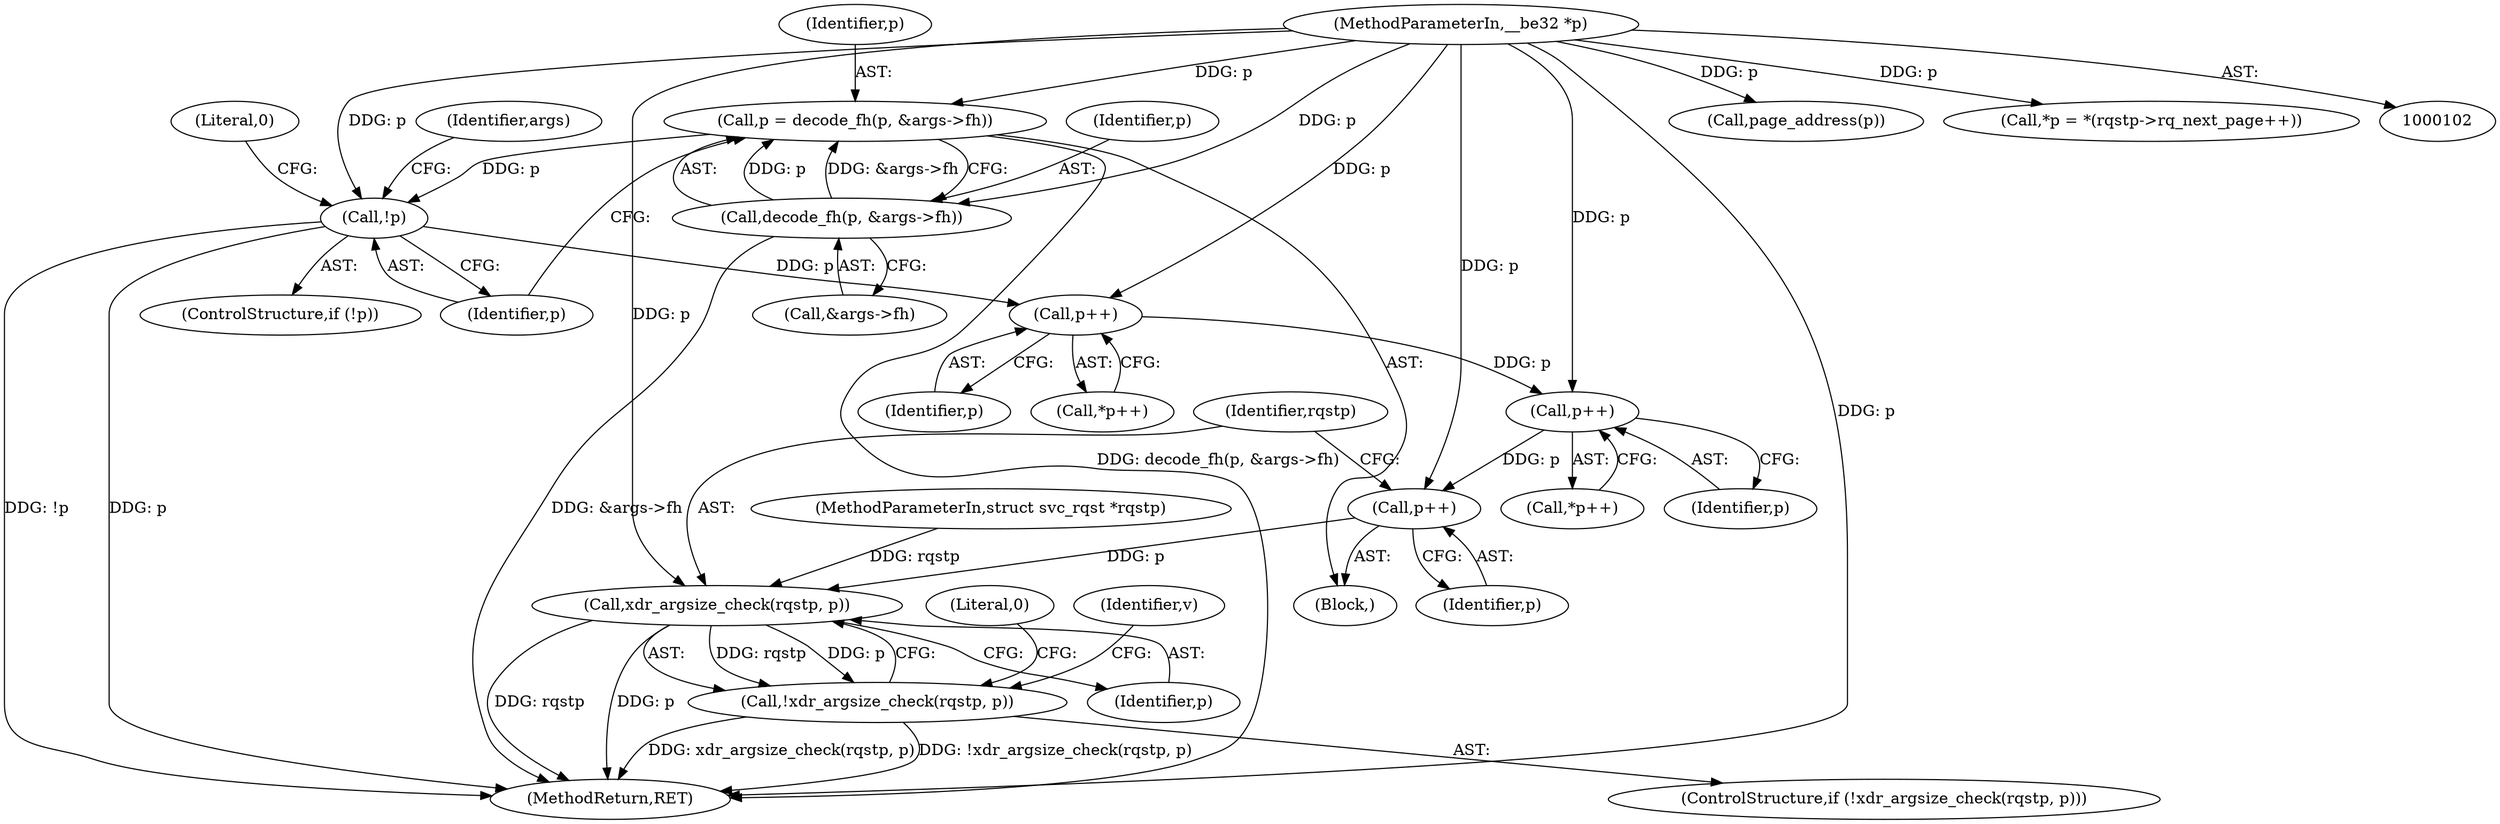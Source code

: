 digraph "0_linux_c70422f760c120480fee4de6c38804c72aa26bc1_15@pointer" {
"1000109" [label="(Call,p = decode_fh(p, &args->fh))"];
"1000111" [label="(Call,decode_fh(p, &args->fh))"];
"1000104" [label="(MethodParameterIn,__be32 *p)"];
"1000118" [label="(Call,!p)"];
"1000128" [label="(Call,p++)"];
"1000138" [label="(Call,p++)"];
"1000140" [label="(Call,p++)"];
"1000144" [label="(Call,xdr_argsize_check(rqstp, p))"];
"1000143" [label="(Call,!xdr_argsize_check(rqstp, p))"];
"1000139" [label="(Identifier,p)"];
"1000128" [label="(Call,p++)"];
"1000137" [label="(Call,*p++)"];
"1000143" [label="(Call,!xdr_argsize_check(rqstp, p))"];
"1000104" [label="(MethodParameterIn,__be32 *p)"];
"1000111" [label="(Call,decode_fh(p, &args->fh))"];
"1000109" [label="(Call,p = decode_fh(p, &args->fh))"];
"1000117" [label="(ControlStructure,if (!p))"];
"1000140" [label="(Call,p++)"];
"1000141" [label="(Identifier,p)"];
"1000110" [label="(Identifier,p)"];
"1000113" [label="(Call,&args->fh)"];
"1000142" [label="(ControlStructure,if (!xdr_argsize_check(rqstp, p)))"];
"1000119" [label="(Identifier,p)"];
"1000118" [label="(Call,!p)"];
"1000138" [label="(Call,p++)"];
"1000148" [label="(Literal,0)"];
"1000146" [label="(Identifier,p)"];
"1000124" [label="(Identifier,args)"];
"1000129" [label="(Identifier,p)"];
"1000127" [label="(Call,*p++)"];
"1000112" [label="(Identifier,p)"];
"1000103" [label="(MethodParameterIn,struct svc_rqst *rqstp)"];
"1000106" [label="(Block,)"];
"1000173" [label="(Call,page_address(p))"];
"1000145" [label="(Identifier,rqstp)"];
"1000150" [label="(Identifier,v)"];
"1000158" [label="(Call,*p = *(rqstp->rq_next_page++))"];
"1000193" [label="(MethodReturn,RET)"];
"1000121" [label="(Literal,0)"];
"1000144" [label="(Call,xdr_argsize_check(rqstp, p))"];
"1000109" -> "1000106"  [label="AST: "];
"1000109" -> "1000111"  [label="CFG: "];
"1000110" -> "1000109"  [label="AST: "];
"1000111" -> "1000109"  [label="AST: "];
"1000119" -> "1000109"  [label="CFG: "];
"1000109" -> "1000193"  [label="DDG: decode_fh(p, &args->fh)"];
"1000111" -> "1000109"  [label="DDG: p"];
"1000111" -> "1000109"  [label="DDG: &args->fh"];
"1000104" -> "1000109"  [label="DDG: p"];
"1000109" -> "1000118"  [label="DDG: p"];
"1000111" -> "1000113"  [label="CFG: "];
"1000112" -> "1000111"  [label="AST: "];
"1000113" -> "1000111"  [label="AST: "];
"1000111" -> "1000193"  [label="DDG: &args->fh"];
"1000104" -> "1000111"  [label="DDG: p"];
"1000104" -> "1000102"  [label="AST: "];
"1000104" -> "1000193"  [label="DDG: p"];
"1000104" -> "1000118"  [label="DDG: p"];
"1000104" -> "1000128"  [label="DDG: p"];
"1000104" -> "1000138"  [label="DDG: p"];
"1000104" -> "1000140"  [label="DDG: p"];
"1000104" -> "1000144"  [label="DDG: p"];
"1000104" -> "1000158"  [label="DDG: p"];
"1000104" -> "1000173"  [label="DDG: p"];
"1000118" -> "1000117"  [label="AST: "];
"1000118" -> "1000119"  [label="CFG: "];
"1000119" -> "1000118"  [label="AST: "];
"1000121" -> "1000118"  [label="CFG: "];
"1000124" -> "1000118"  [label="CFG: "];
"1000118" -> "1000193"  [label="DDG: !p"];
"1000118" -> "1000193"  [label="DDG: p"];
"1000118" -> "1000128"  [label="DDG: p"];
"1000128" -> "1000127"  [label="AST: "];
"1000128" -> "1000129"  [label="CFG: "];
"1000129" -> "1000128"  [label="AST: "];
"1000127" -> "1000128"  [label="CFG: "];
"1000128" -> "1000138"  [label="DDG: p"];
"1000138" -> "1000137"  [label="AST: "];
"1000138" -> "1000139"  [label="CFG: "];
"1000139" -> "1000138"  [label="AST: "];
"1000137" -> "1000138"  [label="CFG: "];
"1000138" -> "1000140"  [label="DDG: p"];
"1000140" -> "1000106"  [label="AST: "];
"1000140" -> "1000141"  [label="CFG: "];
"1000141" -> "1000140"  [label="AST: "];
"1000145" -> "1000140"  [label="CFG: "];
"1000140" -> "1000144"  [label="DDG: p"];
"1000144" -> "1000143"  [label="AST: "];
"1000144" -> "1000146"  [label="CFG: "];
"1000145" -> "1000144"  [label="AST: "];
"1000146" -> "1000144"  [label="AST: "];
"1000143" -> "1000144"  [label="CFG: "];
"1000144" -> "1000193"  [label="DDG: rqstp"];
"1000144" -> "1000193"  [label="DDG: p"];
"1000144" -> "1000143"  [label="DDG: rqstp"];
"1000144" -> "1000143"  [label="DDG: p"];
"1000103" -> "1000144"  [label="DDG: rqstp"];
"1000143" -> "1000142"  [label="AST: "];
"1000148" -> "1000143"  [label="CFG: "];
"1000150" -> "1000143"  [label="CFG: "];
"1000143" -> "1000193"  [label="DDG: xdr_argsize_check(rqstp, p)"];
"1000143" -> "1000193"  [label="DDG: !xdr_argsize_check(rqstp, p)"];
}
